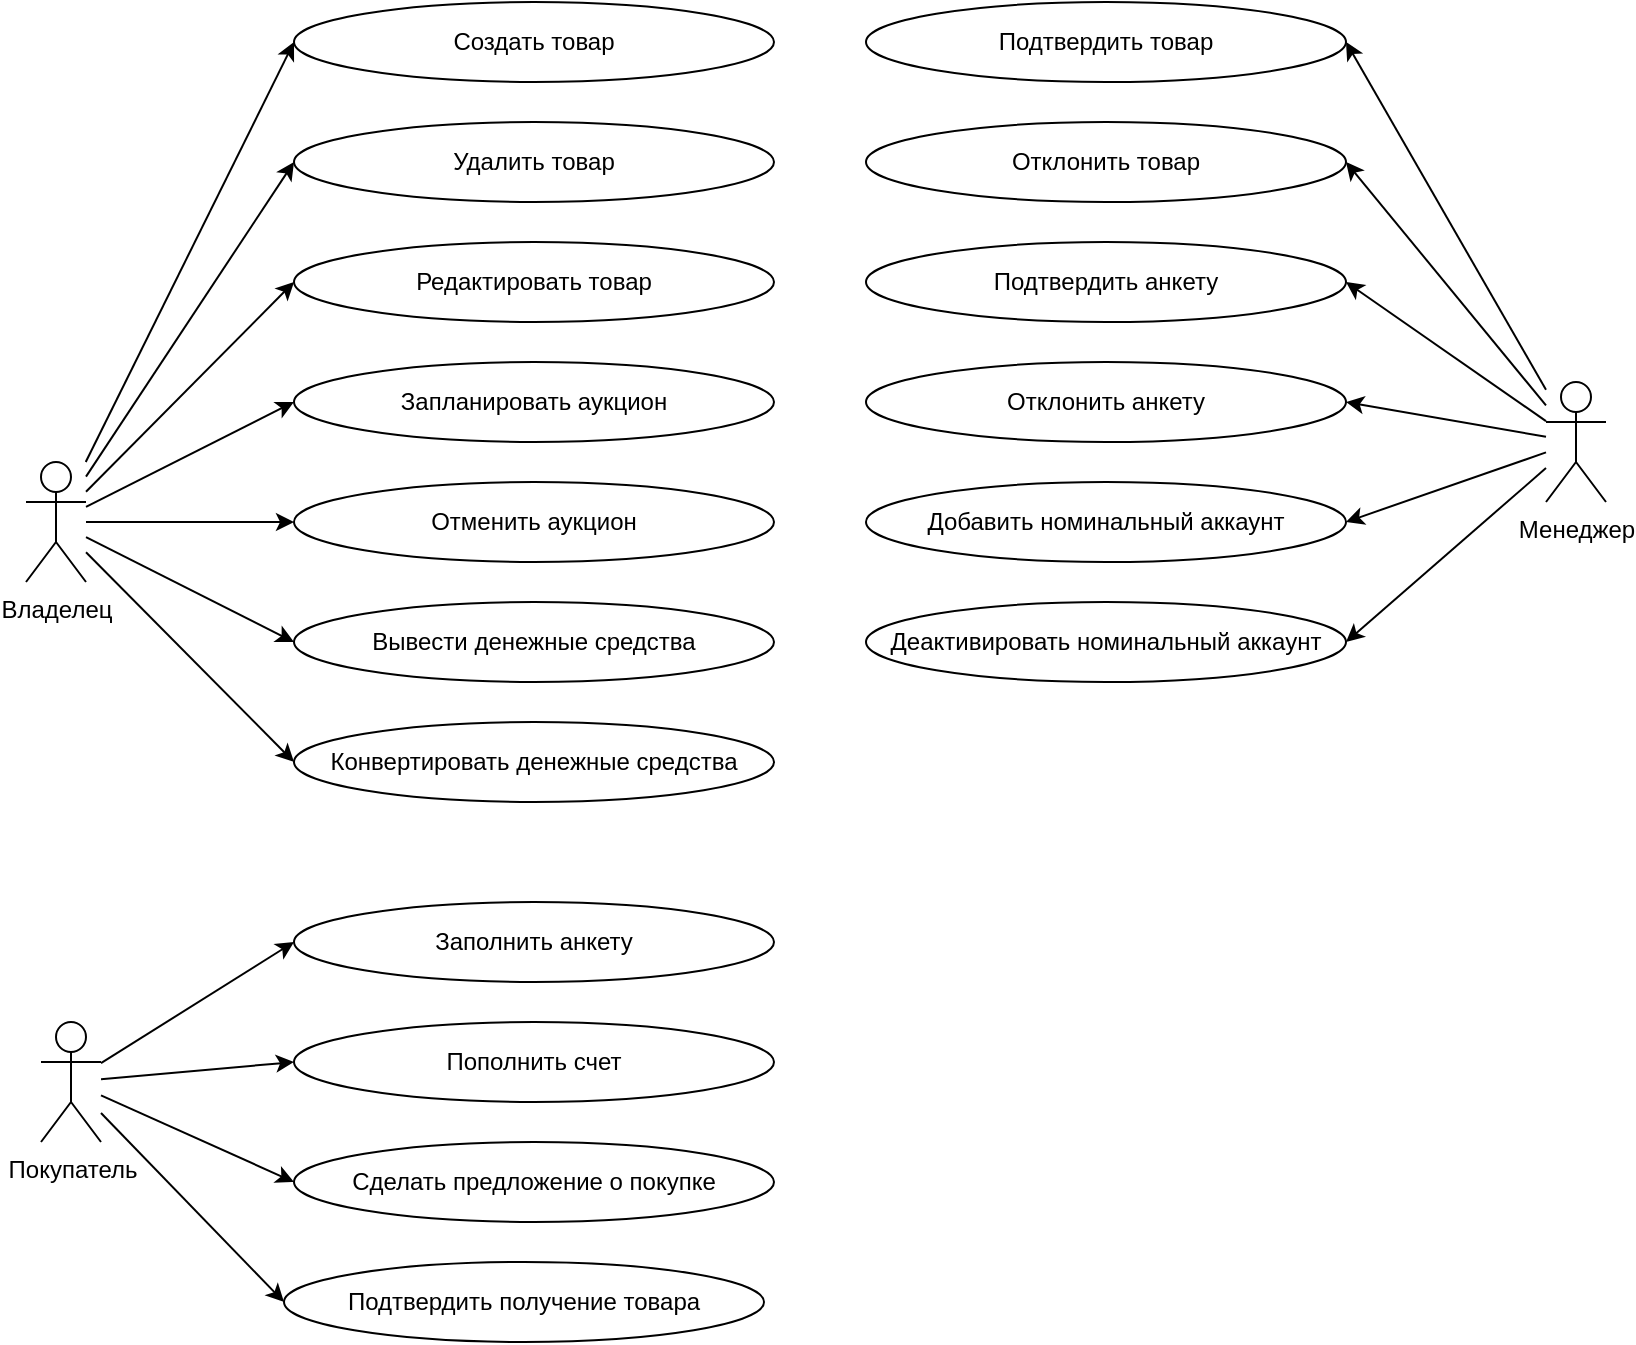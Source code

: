 <mxfile version="18.1.2" type="device"><diagram id="07tgAREyaa7nGBB6KodX" name="Page-1"><mxGraphModel dx="1754" dy="637" grid="1" gridSize="10" guides="1" tooltips="1" connect="1" arrows="1" fold="1" page="1" pageScale="1" pageWidth="827" pageHeight="1169" math="0" shadow="0"><root><mxCell id="0"/><mxCell id="1" parent="0"/><mxCell id="VHjejfZYc7_pgTz6iHeM-32" style="edgeStyle=none;rounded=0;orthogonalLoop=1;jettySize=auto;html=1;entryX=1;entryY=0.5;entryDx=0;entryDy=0;" edge="1" parent="1" source="VHjejfZYc7_pgTz6iHeM-1" target="VHjejfZYc7_pgTz6iHeM-17"><mxGeometry relative="1" as="geometry"/></mxCell><mxCell id="VHjejfZYc7_pgTz6iHeM-33" style="edgeStyle=none;rounded=0;orthogonalLoop=1;jettySize=auto;html=1;entryX=1;entryY=0.5;entryDx=0;entryDy=0;" edge="1" parent="1" source="VHjejfZYc7_pgTz6iHeM-1" target="VHjejfZYc7_pgTz6iHeM-18"><mxGeometry relative="1" as="geometry"/></mxCell><mxCell id="VHjejfZYc7_pgTz6iHeM-34" style="edgeStyle=none;rounded=0;orthogonalLoop=1;jettySize=auto;html=1;entryX=1;entryY=0.5;entryDx=0;entryDy=0;" edge="1" parent="1" source="VHjejfZYc7_pgTz6iHeM-1" target="VHjejfZYc7_pgTz6iHeM-20"><mxGeometry relative="1" as="geometry"/></mxCell><mxCell id="VHjejfZYc7_pgTz6iHeM-35" style="edgeStyle=none;rounded=0;orthogonalLoop=1;jettySize=auto;html=1;entryX=1;entryY=0.5;entryDx=0;entryDy=0;" edge="1" parent="1" source="VHjejfZYc7_pgTz6iHeM-1" target="VHjejfZYc7_pgTz6iHeM-21"><mxGeometry relative="1" as="geometry"/></mxCell><mxCell id="VHjejfZYc7_pgTz6iHeM-36" style="edgeStyle=none;rounded=0;orthogonalLoop=1;jettySize=auto;html=1;entryX=1;entryY=0.5;entryDx=0;entryDy=0;" edge="1" parent="1" source="VHjejfZYc7_pgTz6iHeM-1" target="VHjejfZYc7_pgTz6iHeM-22"><mxGeometry relative="1" as="geometry"/></mxCell><mxCell id="VHjejfZYc7_pgTz6iHeM-37" style="edgeStyle=none;rounded=0;orthogonalLoop=1;jettySize=auto;html=1;entryX=1;entryY=0.5;entryDx=0;entryDy=0;" edge="1" parent="1" source="VHjejfZYc7_pgTz6iHeM-1" target="VHjejfZYc7_pgTz6iHeM-23"><mxGeometry relative="1" as="geometry"/></mxCell><mxCell id="VHjejfZYc7_pgTz6iHeM-1" value="Менеджер" style="shape=umlActor;verticalLabelPosition=bottom;verticalAlign=top;html=1;outlineConnect=0;" vertex="1" parent="1"><mxGeometry x="780" y="230" width="30" height="60" as="geometry"/></mxCell><mxCell id="VHjejfZYc7_pgTz6iHeM-25" style="rounded=0;orthogonalLoop=1;jettySize=auto;html=1;entryX=0;entryY=0.5;entryDx=0;entryDy=0;" edge="1" parent="1" source="VHjejfZYc7_pgTz6iHeM-2" target="VHjejfZYc7_pgTz6iHeM-4"><mxGeometry relative="1" as="geometry"/></mxCell><mxCell id="VHjejfZYc7_pgTz6iHeM-26" style="edgeStyle=none;rounded=0;orthogonalLoop=1;jettySize=auto;html=1;entryX=0;entryY=0.5;entryDx=0;entryDy=0;" edge="1" parent="1" source="VHjejfZYc7_pgTz6iHeM-2" target="VHjejfZYc7_pgTz6iHeM-6"><mxGeometry relative="1" as="geometry"/></mxCell><mxCell id="VHjejfZYc7_pgTz6iHeM-27" style="edgeStyle=none;rounded=0;orthogonalLoop=1;jettySize=auto;html=1;entryX=0;entryY=0.5;entryDx=0;entryDy=0;" edge="1" parent="1" source="VHjejfZYc7_pgTz6iHeM-2" target="VHjejfZYc7_pgTz6iHeM-7"><mxGeometry relative="1" as="geometry"/></mxCell><mxCell id="VHjejfZYc7_pgTz6iHeM-28" style="edgeStyle=none;rounded=0;orthogonalLoop=1;jettySize=auto;html=1;entryX=0;entryY=0.5;entryDx=0;entryDy=0;" edge="1" parent="1" source="VHjejfZYc7_pgTz6iHeM-2" target="VHjejfZYc7_pgTz6iHeM-8"><mxGeometry relative="1" as="geometry"/></mxCell><mxCell id="VHjejfZYc7_pgTz6iHeM-29" style="edgeStyle=none;rounded=0;orthogonalLoop=1;jettySize=auto;html=1;entryX=0;entryY=0.5;entryDx=0;entryDy=0;" edge="1" parent="1" source="VHjejfZYc7_pgTz6iHeM-2" target="VHjejfZYc7_pgTz6iHeM-9"><mxGeometry relative="1" as="geometry"/></mxCell><mxCell id="VHjejfZYc7_pgTz6iHeM-30" style="edgeStyle=none;rounded=0;orthogonalLoop=1;jettySize=auto;html=1;entryX=0;entryY=0.5;entryDx=0;entryDy=0;" edge="1" parent="1" source="VHjejfZYc7_pgTz6iHeM-2" target="VHjejfZYc7_pgTz6iHeM-12"><mxGeometry relative="1" as="geometry"/></mxCell><mxCell id="VHjejfZYc7_pgTz6iHeM-31" style="edgeStyle=none;rounded=0;orthogonalLoop=1;jettySize=auto;html=1;entryX=0;entryY=0.5;entryDx=0;entryDy=0;" edge="1" parent="1" source="VHjejfZYc7_pgTz6iHeM-2" target="VHjejfZYc7_pgTz6iHeM-13"><mxGeometry relative="1" as="geometry"/></mxCell><mxCell id="VHjejfZYc7_pgTz6iHeM-2" value="Владелец" style="shape=umlActor;verticalLabelPosition=bottom;verticalAlign=top;html=1;outlineConnect=0;" vertex="1" parent="1"><mxGeometry x="20" y="270" width="30" height="60" as="geometry"/></mxCell><mxCell id="VHjejfZYc7_pgTz6iHeM-39" style="edgeStyle=none;rounded=0;orthogonalLoop=1;jettySize=auto;html=1;entryX=0;entryY=0.5;entryDx=0;entryDy=0;" edge="1" parent="1" source="VHjejfZYc7_pgTz6iHeM-3" target="VHjejfZYc7_pgTz6iHeM-11"><mxGeometry relative="1" as="geometry"/></mxCell><mxCell id="VHjejfZYc7_pgTz6iHeM-40" style="edgeStyle=none;rounded=0;orthogonalLoop=1;jettySize=auto;html=1;entryX=0;entryY=0.5;entryDx=0;entryDy=0;" edge="1" parent="1" source="VHjejfZYc7_pgTz6iHeM-3" target="VHjejfZYc7_pgTz6iHeM-14"><mxGeometry relative="1" as="geometry"/></mxCell><mxCell id="VHjejfZYc7_pgTz6iHeM-41" style="edgeStyle=none;rounded=0;orthogonalLoop=1;jettySize=auto;html=1;entryX=0;entryY=0.5;entryDx=0;entryDy=0;" edge="1" parent="1" source="VHjejfZYc7_pgTz6iHeM-3" target="VHjejfZYc7_pgTz6iHeM-15"><mxGeometry relative="1" as="geometry"/></mxCell><mxCell id="VHjejfZYc7_pgTz6iHeM-42" style="edgeStyle=none;rounded=0;orthogonalLoop=1;jettySize=auto;html=1;entryX=0;entryY=0.5;entryDx=0;entryDy=0;" edge="1" parent="1" source="VHjejfZYc7_pgTz6iHeM-3" target="VHjejfZYc7_pgTz6iHeM-16"><mxGeometry relative="1" as="geometry"/></mxCell><mxCell id="VHjejfZYc7_pgTz6iHeM-3" value="Покупатель" style="shape=umlActor;verticalLabelPosition=bottom;verticalAlign=top;html=1;outlineConnect=0;" vertex="1" parent="1"><mxGeometry x="27.5" y="550" width="30" height="60" as="geometry"/></mxCell><mxCell id="VHjejfZYc7_pgTz6iHeM-4" value="Создать товар" style="ellipse;whiteSpace=wrap;html=1;" vertex="1" parent="1"><mxGeometry x="154" y="40" width="240" height="40" as="geometry"/></mxCell><mxCell id="VHjejfZYc7_pgTz6iHeM-6" value="Удалить товар" style="ellipse;whiteSpace=wrap;html=1;" vertex="1" parent="1"><mxGeometry x="154" y="100" width="240" height="40" as="geometry"/></mxCell><mxCell id="VHjejfZYc7_pgTz6iHeM-7" value="Редактировать товар" style="ellipse;whiteSpace=wrap;html=1;" vertex="1" parent="1"><mxGeometry x="154" y="160" width="240" height="40" as="geometry"/></mxCell><mxCell id="VHjejfZYc7_pgTz6iHeM-8" value="Запланировать аукцион" style="ellipse;whiteSpace=wrap;html=1;" vertex="1" parent="1"><mxGeometry x="154" y="220" width="240" height="40" as="geometry"/></mxCell><mxCell id="VHjejfZYc7_pgTz6iHeM-9" value="Отменить аукцион" style="ellipse;whiteSpace=wrap;html=1;" vertex="1" parent="1"><mxGeometry x="154" y="280" width="240" height="40" as="geometry"/></mxCell><mxCell id="VHjejfZYc7_pgTz6iHeM-11" value="Заполнить анкету" style="ellipse;whiteSpace=wrap;html=1;" vertex="1" parent="1"><mxGeometry x="154" y="490" width="240" height="40" as="geometry"/></mxCell><mxCell id="VHjejfZYc7_pgTz6iHeM-12" value="Вывести денежные средства" style="ellipse;whiteSpace=wrap;html=1;" vertex="1" parent="1"><mxGeometry x="154" y="340" width="240" height="40" as="geometry"/></mxCell><mxCell id="VHjejfZYc7_pgTz6iHeM-13" value="Конвертировать денежные средства" style="ellipse;whiteSpace=wrap;html=1;" vertex="1" parent="1"><mxGeometry x="154" y="400" width="240" height="40" as="geometry"/></mxCell><mxCell id="VHjejfZYc7_pgTz6iHeM-14" value="Пополнить счет" style="ellipse;whiteSpace=wrap;html=1;" vertex="1" parent="1"><mxGeometry x="154" y="550" width="240" height="40" as="geometry"/></mxCell><mxCell id="VHjejfZYc7_pgTz6iHeM-15" value="Сделать предложение о покупке" style="ellipse;whiteSpace=wrap;html=1;" vertex="1" parent="1"><mxGeometry x="154" y="610" width="240" height="40" as="geometry"/></mxCell><mxCell id="VHjejfZYc7_pgTz6iHeM-16" value="Подтвердить получение товара" style="ellipse;whiteSpace=wrap;html=1;" vertex="1" parent="1"><mxGeometry x="149" y="670" width="240" height="40" as="geometry"/></mxCell><mxCell id="VHjejfZYc7_pgTz6iHeM-17" value="Подтвердить товар" style="ellipse;whiteSpace=wrap;html=1;" vertex="1" parent="1"><mxGeometry x="440" y="40" width="240" height="40" as="geometry"/></mxCell><mxCell id="VHjejfZYc7_pgTz6iHeM-18" value="Отклонить товар" style="ellipse;whiteSpace=wrap;html=1;" vertex="1" parent="1"><mxGeometry x="440" y="100" width="240" height="40" as="geometry"/></mxCell><mxCell id="VHjejfZYc7_pgTz6iHeM-20" value="Подтвердить анкету" style="ellipse;whiteSpace=wrap;html=1;" vertex="1" parent="1"><mxGeometry x="440" y="160" width="240" height="40" as="geometry"/></mxCell><mxCell id="VHjejfZYc7_pgTz6iHeM-21" value="Отклонить анкету" style="ellipse;whiteSpace=wrap;html=1;" vertex="1" parent="1"><mxGeometry x="440" y="220" width="240" height="40" as="geometry"/></mxCell><mxCell id="VHjejfZYc7_pgTz6iHeM-22" value="Добавить номинальный аккаунт" style="ellipse;whiteSpace=wrap;html=1;" vertex="1" parent="1"><mxGeometry x="440" y="280" width="240" height="40" as="geometry"/></mxCell><mxCell id="VHjejfZYc7_pgTz6iHeM-23" value="Деактивировать номинальный аккаунт" style="ellipse;whiteSpace=wrap;html=1;" vertex="1" parent="1"><mxGeometry x="440" y="340" width="240" height="40" as="geometry"/></mxCell></root></mxGraphModel></diagram></mxfile>